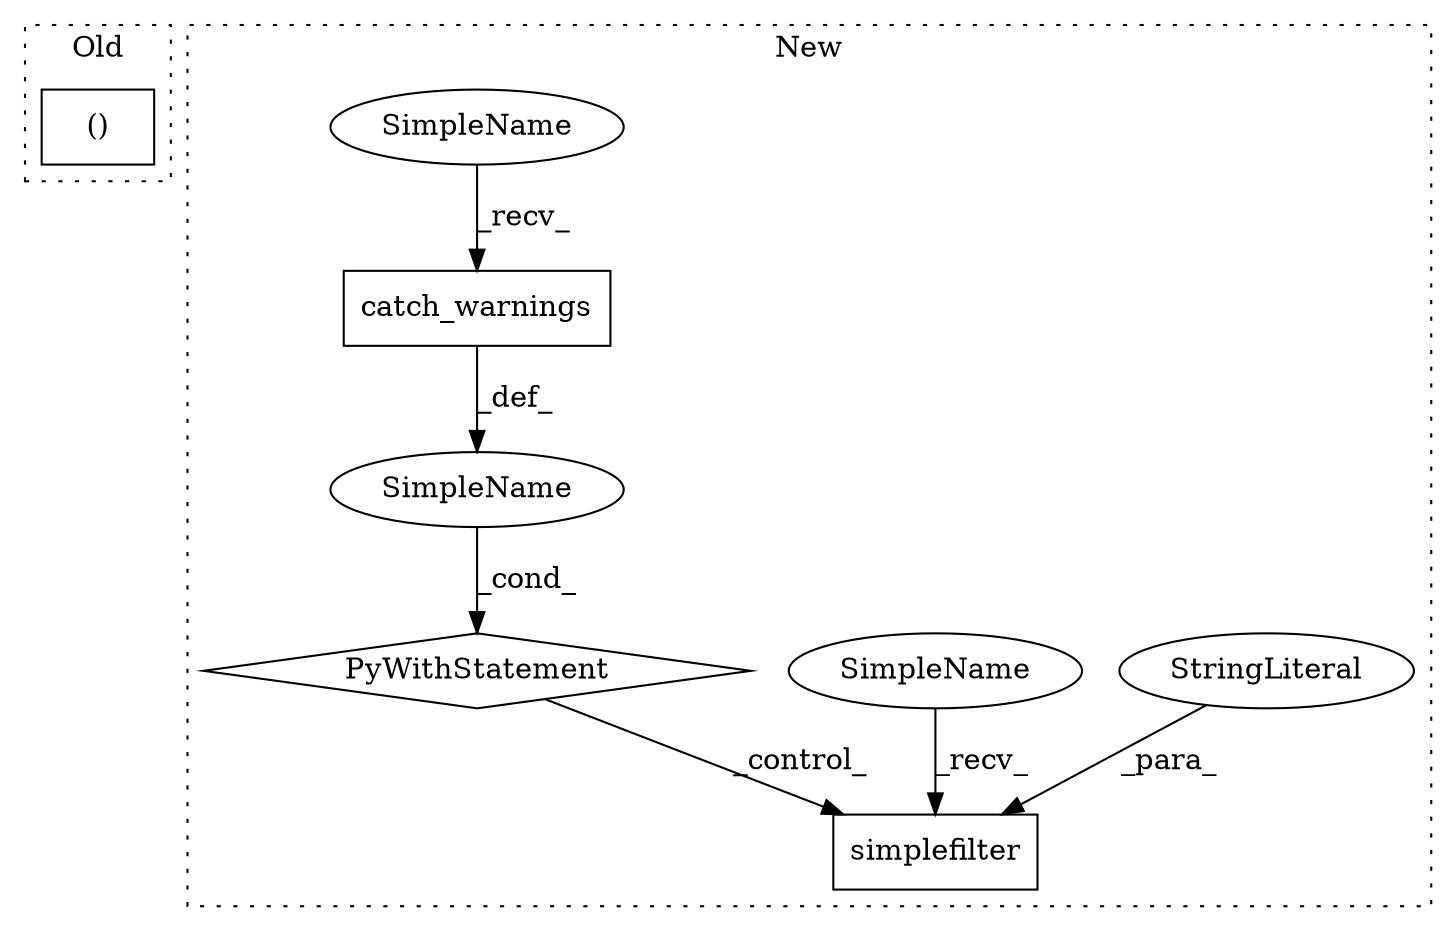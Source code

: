 digraph G {
subgraph cluster0 {
1 [label="()" a="106" s="1960" l="41" shape="box"];
label = "Old";
style="dotted";
}
subgraph cluster1 {
2 [label="catch_warnings" a="32" s="2068" l="16" shape="box"];
3 [label="PyWithStatement" a="104" s="2049,2084" l="10,2" shape="diamond"];
4 [label="simplefilter" a="32" s="2103,2124" l="13,1" shape="box"];
5 [label="SimpleName" a="42" s="" l="" shape="ellipse"];
6 [label="StringLiteral" a="45" s="2116" l="8" shape="ellipse"];
7 [label="SimpleName" a="42" s="2094" l="8" shape="ellipse"];
8 [label="SimpleName" a="42" s="2059" l="8" shape="ellipse"];
label = "New";
style="dotted";
}
2 -> 5 [label="_def_"];
3 -> 4 [label="_control_"];
5 -> 3 [label="_cond_"];
6 -> 4 [label="_para_"];
7 -> 4 [label="_recv_"];
8 -> 2 [label="_recv_"];
}